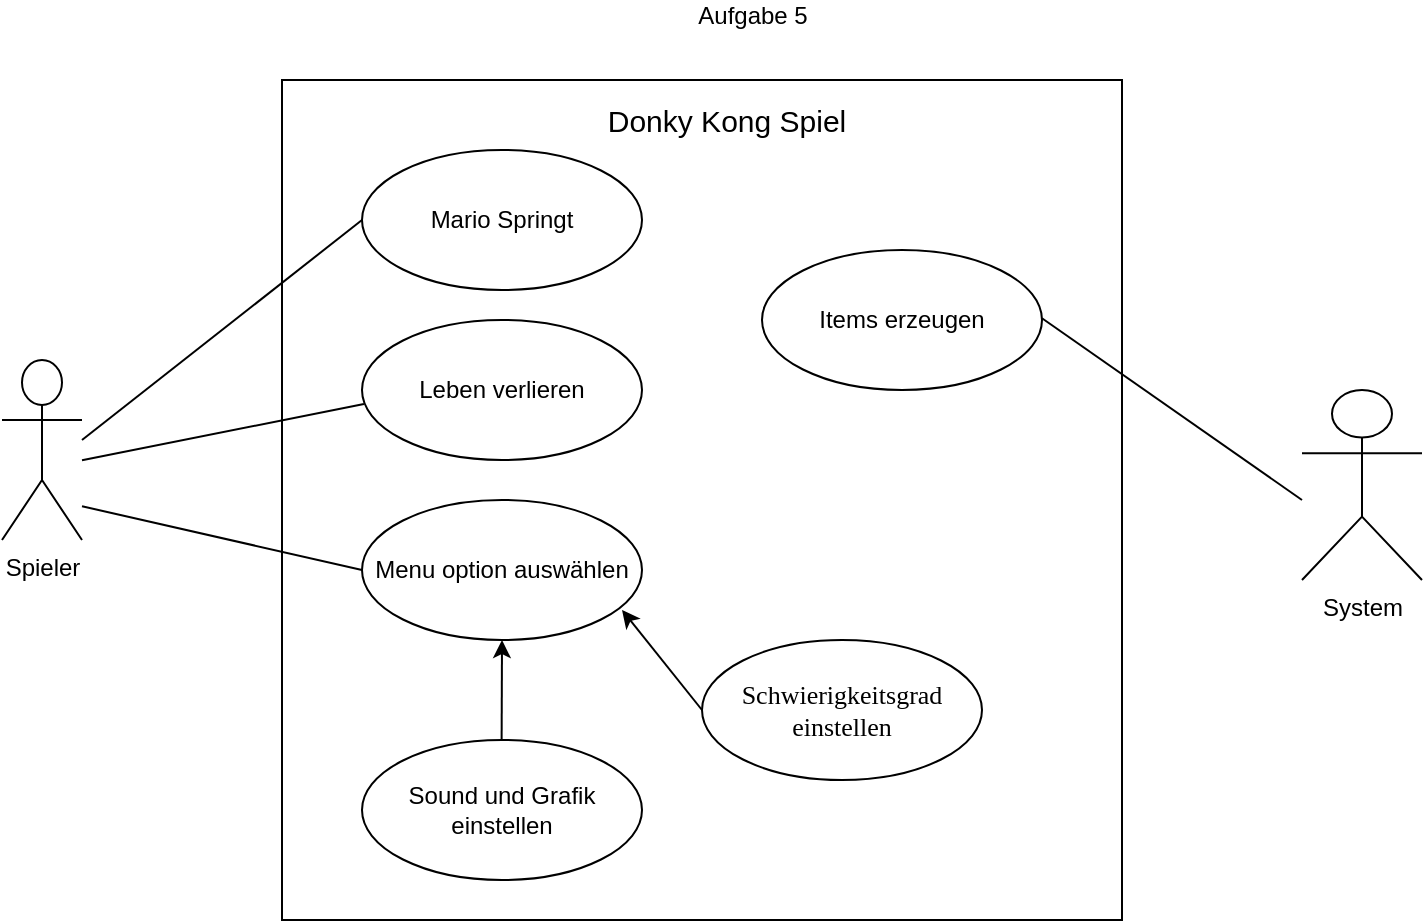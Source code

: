 <mxfile version="12.4.1" type="device" pages="1"><diagram id="N0fg10ZlUbsXAvtTTfW7" name="Page-1"><mxGraphModel dx="1195" dy="697" grid="1" gridSize="10" guides="1" tooltips="1" connect="1" arrows="1" fold="1" page="1" pageScale="1" pageWidth="827" pageHeight="1169" math="0" shadow="0"><root><mxCell id="0"/><mxCell id="1" parent="0"/><mxCell id="eFvsn2TjYnmrB93ATTjv-1" value="Spieler" style="shape=umlActor;verticalLabelPosition=bottom;labelBackgroundColor=#ffffff;verticalAlign=top;html=1;outlineConnect=0;" parent="1" vertex="1"><mxGeometry x="20" y="200" width="40" height="90" as="geometry"/></mxCell><mxCell id="eFvsn2TjYnmrB93ATTjv-8" value="" style="whiteSpace=wrap;html=1;aspect=fixed;" parent="1" vertex="1"><mxGeometry x="160" y="60" width="420" height="420" as="geometry"/></mxCell><mxCell id="eFvsn2TjYnmrB93ATTjv-14" value="Donky Kong Spiel" style="text;html=1;strokeColor=none;fillColor=none;align=center;verticalAlign=middle;whiteSpace=wrap;rounded=0;fontSize=15;" parent="1" vertex="1"><mxGeometry x="315" y="70" width="135" height="20" as="geometry"/></mxCell><mxCell id="eFvsn2TjYnmrB93ATTjv-28" value="" style="endArrow=classic;html=1;" parent="1" target="eFvsn2TjYnmrB93ATTjv-34" edge="1"><mxGeometry width="50" height="50" relative="1" as="geometry"><mxPoint x="269.816" y="389.806" as="sourcePoint"/><mxPoint x="315" y="314.5" as="targetPoint"/></mxGeometry></mxCell><mxCell id="eFvsn2TjYnmrB93ATTjv-29" value="System" style="shape=umlActor;verticalLabelPosition=bottom;labelBackgroundColor=#ffffff;verticalAlign=top;html=1;" parent="1" vertex="1"><mxGeometry x="670" y="215" width="60" height="95" as="geometry"/></mxCell><mxCell id="eFvsn2TjYnmrB93ATTjv-32" value="Leben verlieren" style="ellipse;whiteSpace=wrap;html=1;" parent="1" vertex="1"><mxGeometry x="200" y="180" width="140" height="70" as="geometry"/></mxCell><mxCell id="eFvsn2TjYnmrB93ATTjv-33" value="Mario Springt" style="ellipse;whiteSpace=wrap;html=1;" parent="1" vertex="1"><mxGeometry x="200" y="95" width="140" height="70" as="geometry"/></mxCell><mxCell id="eFvsn2TjYnmrB93ATTjv-34" value="Menu option auswählen" style="ellipse;whiteSpace=wrap;html=1;" parent="1" vertex="1"><mxGeometry x="200" y="270" width="140" height="70" as="geometry"/></mxCell><mxCell id="eFvsn2TjYnmrB93ATTjv-35" value="Sound und Grafik einstellen" style="ellipse;whiteSpace=wrap;html=1;" parent="1" vertex="1"><mxGeometry x="200" y="390" width="140" height="70" as="geometry"/></mxCell><mxCell id="eFvsn2TjYnmrB93ATTjv-36" value="Items erzeugen" style="ellipse;whiteSpace=wrap;html=1;" parent="1" vertex="1"><mxGeometry x="400" y="145" width="140" height="70" as="geometry"/></mxCell><mxCell id="eFvsn2TjYnmrB93ATTjv-38" value="" style="endArrow=none;html=1;" parent="1" edge="1"><mxGeometry width="50" height="50" relative="1" as="geometry"><mxPoint x="60" y="240" as="sourcePoint"/><mxPoint x="200" y="130" as="targetPoint"/></mxGeometry></mxCell><mxCell id="eFvsn2TjYnmrB93ATTjv-39" value="" style="endArrow=none;html=1;entryX=0.007;entryY=0.6;entryDx=0;entryDy=0;entryPerimeter=0;" parent="1" target="eFvsn2TjYnmrB93ATTjv-32" edge="1"><mxGeometry width="50" height="50" relative="1" as="geometry"><mxPoint x="60" y="250.125" as="sourcePoint"/><mxPoint x="200" y="149.5" as="targetPoint"/></mxGeometry></mxCell><mxCell id="eFvsn2TjYnmrB93ATTjv-40" value="" style="endArrow=none;html=1;entryX=0;entryY=0.5;entryDx=0;entryDy=0;" parent="1" target="eFvsn2TjYnmrB93ATTjv-34" edge="1"><mxGeometry width="50" height="50" relative="1" as="geometry"><mxPoint x="60" y="273.125" as="sourcePoint"/><mxPoint x="200.98" y="245" as="targetPoint"/></mxGeometry></mxCell><mxCell id="eFvsn2TjYnmrB93ATTjv-41" value="" style="endArrow=none;html=1;" parent="1" edge="1"><mxGeometry width="50" height="50" relative="1" as="geometry"><mxPoint x="540" y="179.125" as="sourcePoint"/><mxPoint x="670" y="270" as="targetPoint"/></mxGeometry></mxCell><mxCell id="eFvsn2TjYnmrB93ATTjv-42" value="&lt;span style=&quot;font-family: &amp;#34;cambria&amp;#34; , serif ; color: rgb(0 , 0 , 0) ; background-color: transparent ; font-weight: 400 ; font-style: normal ; font-variant: normal ; text-decoration: none ; vertical-align: baseline ; white-space: pre-wrap ; font-size: 13px&quot; id=&quot;docs-internal-guid-8ce74e51-7fff-bd14-709d-9ac4e3bbef08&quot;&gt;Schwierigkeitsgrad einstellen&lt;/span&gt;" style="ellipse;whiteSpace=wrap;html=1;" parent="1" vertex="1"><mxGeometry x="370" y="340" width="140" height="70" as="geometry"/></mxCell><mxCell id="eFvsn2TjYnmrB93ATTjv-44" value="" style="endArrow=classic;html=1;exitX=0;exitY=0.5;exitDx=0;exitDy=0;" parent="1" source="eFvsn2TjYnmrB93ATTjv-42" edge="1"><mxGeometry width="50" height="50" relative="1" as="geometry"><mxPoint x="329.816" y="374.806" as="sourcePoint"/><mxPoint x="330" y="325" as="targetPoint"/></mxGeometry></mxCell><mxCell id="NXy8aE15x5eg5v0tzOZG-1" value="&lt;div&gt;Aufgabe 5&lt;/div&gt;&lt;div&gt;&lt;br&gt;&lt;/div&gt;" style="text;html=1;align=center;verticalAlign=middle;resizable=0;points=[];;autosize=1;" vertex="1" parent="1"><mxGeometry x="360" y="20" width="70" height="30" as="geometry"/></mxCell></root></mxGraphModel></diagram></mxfile>